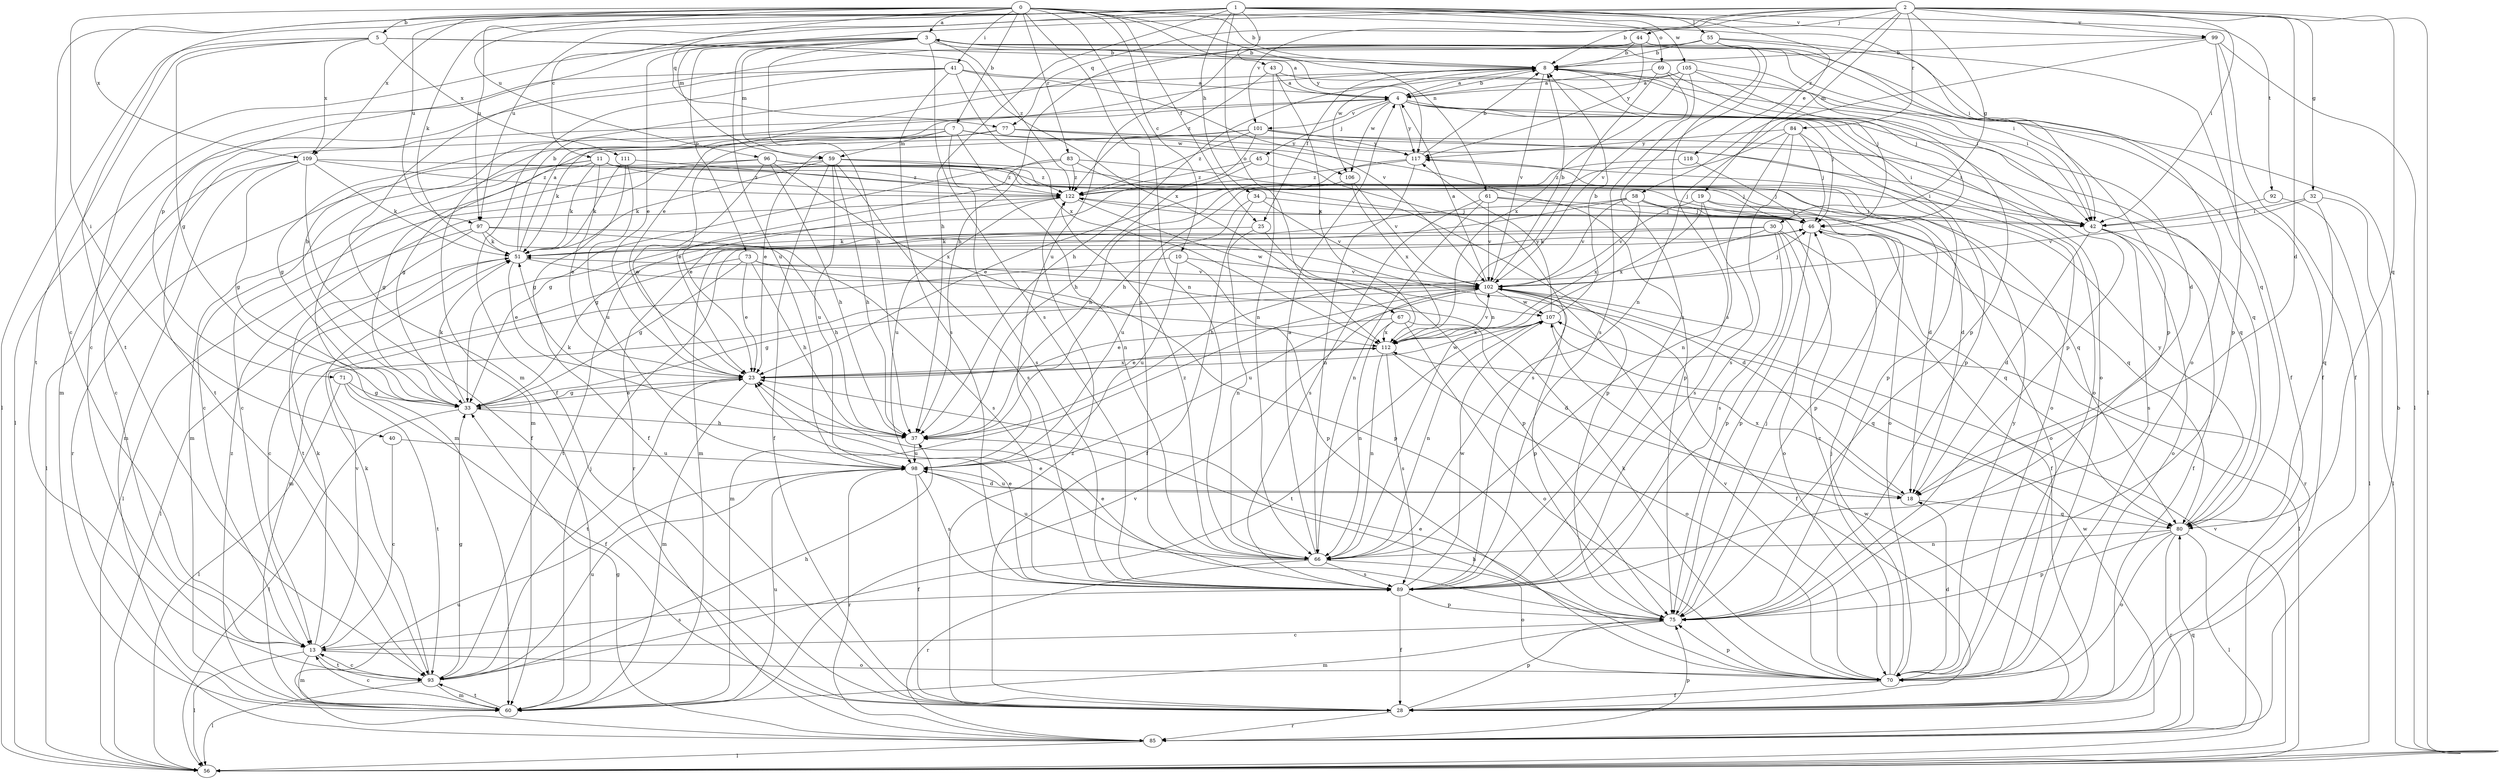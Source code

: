strict digraph  {
0;
1;
2;
3;
4;
5;
7;
8;
10;
11;
13;
18;
19;
23;
25;
28;
30;
32;
33;
34;
37;
40;
41;
42;
43;
44;
45;
46;
51;
55;
56;
58;
59;
60;
61;
66;
67;
69;
70;
71;
73;
75;
77;
80;
83;
84;
85;
89;
92;
93;
96;
97;
98;
99;
101;
102;
105;
106;
107;
109;
111;
112;
117;
118;
122;
0 -> 3  [label=a];
0 -> 5  [label=b];
0 -> 7  [label=b];
0 -> 8  [label=b];
0 -> 10  [label=c];
0 -> 25  [label=f];
0 -> 40  [label=i];
0 -> 41  [label=i];
0 -> 42  [label=i];
0 -> 61  [label=n];
0 -> 66  [label=n];
0 -> 77  [label=q];
0 -> 83  [label=r];
0 -> 89  [label=s];
0 -> 96  [label=u];
0 -> 97  [label=u];
0 -> 109  [label=x];
0 -> 117  [label=y];
1 -> 11  [label=c];
1 -> 13  [label=c];
1 -> 19  [label=e];
1 -> 34  [label=h];
1 -> 37  [label=h];
1 -> 43  [label=j];
1 -> 51  [label=k];
1 -> 55  [label=l];
1 -> 67  [label=o];
1 -> 69  [label=o];
1 -> 92  [label=t];
1 -> 93  [label=t];
1 -> 97  [label=u];
1 -> 99  [label=v];
1 -> 105  [label=w];
1 -> 109  [label=x];
2 -> 8  [label=b];
2 -> 18  [label=d];
2 -> 30  [label=g];
2 -> 32  [label=g];
2 -> 42  [label=i];
2 -> 44  [label=j];
2 -> 56  [label=l];
2 -> 58  [label=m];
2 -> 59  [label=m];
2 -> 77  [label=q];
2 -> 80  [label=q];
2 -> 84  [label=r];
2 -> 97  [label=u];
2 -> 99  [label=v];
2 -> 101  [label=v];
2 -> 118  [label=z];
3 -> 8  [label=b];
3 -> 13  [label=c];
3 -> 23  [label=e];
3 -> 37  [label=h];
3 -> 42  [label=i];
3 -> 59  [label=m];
3 -> 71  [label=p];
3 -> 73  [label=p];
3 -> 75  [label=p];
3 -> 80  [label=q];
3 -> 89  [label=s];
3 -> 98  [label=u];
3 -> 122  [label=z];
4 -> 3  [label=a];
4 -> 8  [label=b];
4 -> 45  [label=j];
4 -> 46  [label=j];
4 -> 70  [label=o];
4 -> 75  [label=p];
4 -> 80  [label=q];
4 -> 93  [label=t];
4 -> 101  [label=v];
4 -> 106  [label=w];
4 -> 117  [label=y];
5 -> 8  [label=b];
5 -> 33  [label=g];
5 -> 56  [label=l];
5 -> 93  [label=t];
5 -> 109  [label=x];
5 -> 111  [label=x];
5 -> 112  [label=x];
7 -> 13  [label=c];
7 -> 51  [label=k];
7 -> 59  [label=m];
7 -> 66  [label=n];
7 -> 75  [label=p];
7 -> 89  [label=s];
7 -> 106  [label=w];
8 -> 4  [label=a];
8 -> 18  [label=d];
8 -> 25  [label=f];
8 -> 42  [label=i];
8 -> 46  [label=j];
8 -> 102  [label=v];
8 -> 106  [label=w];
10 -> 60  [label=m];
10 -> 75  [label=p];
10 -> 98  [label=u];
10 -> 102  [label=v];
11 -> 13  [label=c];
11 -> 18  [label=d];
11 -> 23  [label=e];
11 -> 33  [label=g];
11 -> 42  [label=i];
11 -> 51  [label=k];
11 -> 60  [label=m];
11 -> 70  [label=o];
11 -> 122  [label=z];
13 -> 51  [label=k];
13 -> 56  [label=l];
13 -> 60  [label=m];
13 -> 70  [label=o];
13 -> 89  [label=s];
13 -> 93  [label=t];
13 -> 102  [label=v];
18 -> 80  [label=q];
18 -> 98  [label=u];
18 -> 112  [label=x];
19 -> 42  [label=i];
19 -> 70  [label=o];
19 -> 89  [label=s];
19 -> 102  [label=v];
19 -> 112  [label=x];
23 -> 33  [label=g];
23 -> 60  [label=m];
23 -> 93  [label=t];
23 -> 107  [label=w];
23 -> 112  [label=x];
25 -> 51  [label=k];
25 -> 66  [label=n];
25 -> 75  [label=p];
28 -> 75  [label=p];
28 -> 85  [label=r];
28 -> 107  [label=w];
28 -> 122  [label=z];
30 -> 28  [label=f];
30 -> 37  [label=h];
30 -> 51  [label=k];
30 -> 70  [label=o];
30 -> 75  [label=p];
30 -> 89  [label=s];
30 -> 93  [label=t];
32 -> 42  [label=i];
32 -> 56  [label=l];
32 -> 80  [label=q];
32 -> 102  [label=v];
33 -> 8  [label=b];
33 -> 23  [label=e];
33 -> 37  [label=h];
33 -> 51  [label=k];
33 -> 56  [label=l];
34 -> 28  [label=f];
34 -> 46  [label=j];
34 -> 98  [label=u];
34 -> 102  [label=v];
37 -> 51  [label=k];
37 -> 98  [label=u];
40 -> 13  [label=c];
40 -> 98  [label=u];
41 -> 4  [label=a];
41 -> 28  [label=f];
41 -> 56  [label=l];
41 -> 60  [label=m];
41 -> 89  [label=s];
41 -> 102  [label=v];
41 -> 112  [label=x];
42 -> 18  [label=d];
42 -> 28  [label=f];
42 -> 70  [label=o];
42 -> 89  [label=s];
43 -> 4  [label=a];
43 -> 66  [label=n];
43 -> 70  [label=o];
43 -> 112  [label=x];
43 -> 122  [label=z];
44 -> 8  [label=b];
44 -> 28  [label=f];
44 -> 37  [label=h];
44 -> 60  [label=m];
44 -> 89  [label=s];
44 -> 117  [label=y];
45 -> 33  [label=g];
45 -> 89  [label=s];
45 -> 122  [label=z];
46 -> 51  [label=k];
46 -> 75  [label=p];
46 -> 80  [label=q];
46 -> 85  [label=r];
51 -> 4  [label=a];
51 -> 8  [label=b];
51 -> 23  [label=e];
51 -> 56  [label=l];
51 -> 102  [label=v];
55 -> 8  [label=b];
55 -> 23  [label=e];
55 -> 28  [label=f];
55 -> 70  [label=o];
55 -> 75  [label=p];
55 -> 89  [label=s];
55 -> 98  [label=u];
56 -> 102  [label=v];
58 -> 33  [label=g];
58 -> 46  [label=j];
58 -> 60  [label=m];
58 -> 75  [label=p];
58 -> 80  [label=q];
58 -> 102  [label=v];
58 -> 112  [label=x];
59 -> 13  [label=c];
59 -> 28  [label=f];
59 -> 37  [label=h];
59 -> 51  [label=k];
59 -> 80  [label=q];
59 -> 89  [label=s];
59 -> 98  [label=u];
59 -> 122  [label=z];
60 -> 13  [label=c];
60 -> 46  [label=j];
60 -> 93  [label=t];
60 -> 98  [label=u];
60 -> 102  [label=v];
60 -> 122  [label=z];
61 -> 42  [label=i];
61 -> 46  [label=j];
61 -> 66  [label=n];
61 -> 89  [label=s];
61 -> 102  [label=v];
66 -> 4  [label=a];
66 -> 23  [label=e];
66 -> 70  [label=o];
66 -> 85  [label=r];
66 -> 89  [label=s];
66 -> 98  [label=u];
66 -> 122  [label=z];
67 -> 18  [label=d];
67 -> 23  [label=e];
67 -> 66  [label=n];
67 -> 70  [label=o];
67 -> 112  [label=x];
69 -> 4  [label=a];
69 -> 66  [label=n];
69 -> 75  [label=p];
69 -> 102  [label=v];
70 -> 18  [label=d];
70 -> 23  [label=e];
70 -> 28  [label=f];
70 -> 37  [label=h];
70 -> 46  [label=j];
70 -> 51  [label=k];
70 -> 75  [label=p];
70 -> 102  [label=v];
70 -> 117  [label=y];
70 -> 122  [label=z];
71 -> 28  [label=f];
71 -> 33  [label=g];
71 -> 56  [label=l];
71 -> 93  [label=t];
73 -> 13  [label=c];
73 -> 23  [label=e];
73 -> 33  [label=g];
73 -> 37  [label=h];
73 -> 75  [label=p];
73 -> 102  [label=v];
75 -> 13  [label=c];
75 -> 23  [label=e];
75 -> 46  [label=j];
75 -> 60  [label=m];
77 -> 23  [label=e];
77 -> 33  [label=g];
77 -> 42  [label=i];
77 -> 60  [label=m];
77 -> 80  [label=q];
77 -> 117  [label=y];
80 -> 56  [label=l];
80 -> 66  [label=n];
80 -> 70  [label=o];
80 -> 75  [label=p];
80 -> 85  [label=r];
80 -> 117  [label=y];
83 -> 18  [label=d];
83 -> 23  [label=e];
83 -> 33  [label=g];
83 -> 75  [label=p];
83 -> 122  [label=z];
84 -> 37  [label=h];
84 -> 46  [label=j];
84 -> 66  [label=n];
84 -> 75  [label=p];
84 -> 89  [label=s];
84 -> 117  [label=y];
85 -> 8  [label=b];
85 -> 33  [label=g];
85 -> 56  [label=l];
85 -> 75  [label=p];
85 -> 80  [label=q];
85 -> 98  [label=u];
85 -> 107  [label=w];
89 -> 23  [label=e];
89 -> 28  [label=f];
89 -> 75  [label=p];
89 -> 107  [label=w];
92 -> 42  [label=i];
92 -> 56  [label=l];
93 -> 13  [label=c];
93 -> 33  [label=g];
93 -> 37  [label=h];
93 -> 51  [label=k];
93 -> 56  [label=l];
93 -> 60  [label=m];
93 -> 98  [label=u];
96 -> 23  [label=e];
96 -> 37  [label=h];
96 -> 46  [label=j];
96 -> 60  [label=m];
96 -> 85  [label=r];
96 -> 112  [label=x];
96 -> 122  [label=z];
97 -> 18  [label=d];
97 -> 37  [label=h];
97 -> 51  [label=k];
97 -> 56  [label=l];
97 -> 89  [label=s];
97 -> 93  [label=t];
98 -> 18  [label=d];
98 -> 28  [label=f];
98 -> 85  [label=r];
98 -> 89  [label=s];
99 -> 8  [label=b];
99 -> 28  [label=f];
99 -> 56  [label=l];
99 -> 66  [label=n];
99 -> 75  [label=p];
101 -> 23  [label=e];
101 -> 33  [label=g];
101 -> 37  [label=h];
101 -> 42  [label=i];
101 -> 70  [label=o];
101 -> 117  [label=y];
101 -> 122  [label=z];
102 -> 4  [label=a];
102 -> 8  [label=b];
102 -> 28  [label=f];
102 -> 33  [label=g];
102 -> 46  [label=j];
102 -> 56  [label=l];
102 -> 60  [label=m];
102 -> 75  [label=p];
102 -> 98  [label=u];
102 -> 107  [label=w];
105 -> 4  [label=a];
105 -> 37  [label=h];
105 -> 42  [label=i];
105 -> 46  [label=j];
105 -> 89  [label=s];
105 -> 112  [label=x];
106 -> 37  [label=h];
106 -> 102  [label=v];
106 -> 112  [label=x];
107 -> 8  [label=b];
107 -> 66  [label=n];
107 -> 80  [label=q];
107 -> 93  [label=t];
107 -> 112  [label=x];
107 -> 117  [label=y];
109 -> 28  [label=f];
109 -> 33  [label=g];
109 -> 46  [label=j];
109 -> 51  [label=k];
109 -> 56  [label=l];
109 -> 60  [label=m];
109 -> 122  [label=z];
111 -> 28  [label=f];
111 -> 51  [label=k];
111 -> 98  [label=u];
111 -> 122  [label=z];
112 -> 23  [label=e];
112 -> 66  [label=n];
112 -> 70  [label=o];
112 -> 89  [label=s];
112 -> 102  [label=v];
117 -> 8  [label=b];
117 -> 23  [label=e];
117 -> 66  [label=n];
117 -> 122  [label=z];
118 -> 46  [label=j];
118 -> 122  [label=z];
122 -> 46  [label=j];
122 -> 85  [label=r];
122 -> 98  [label=u];
122 -> 107  [label=w];
}
